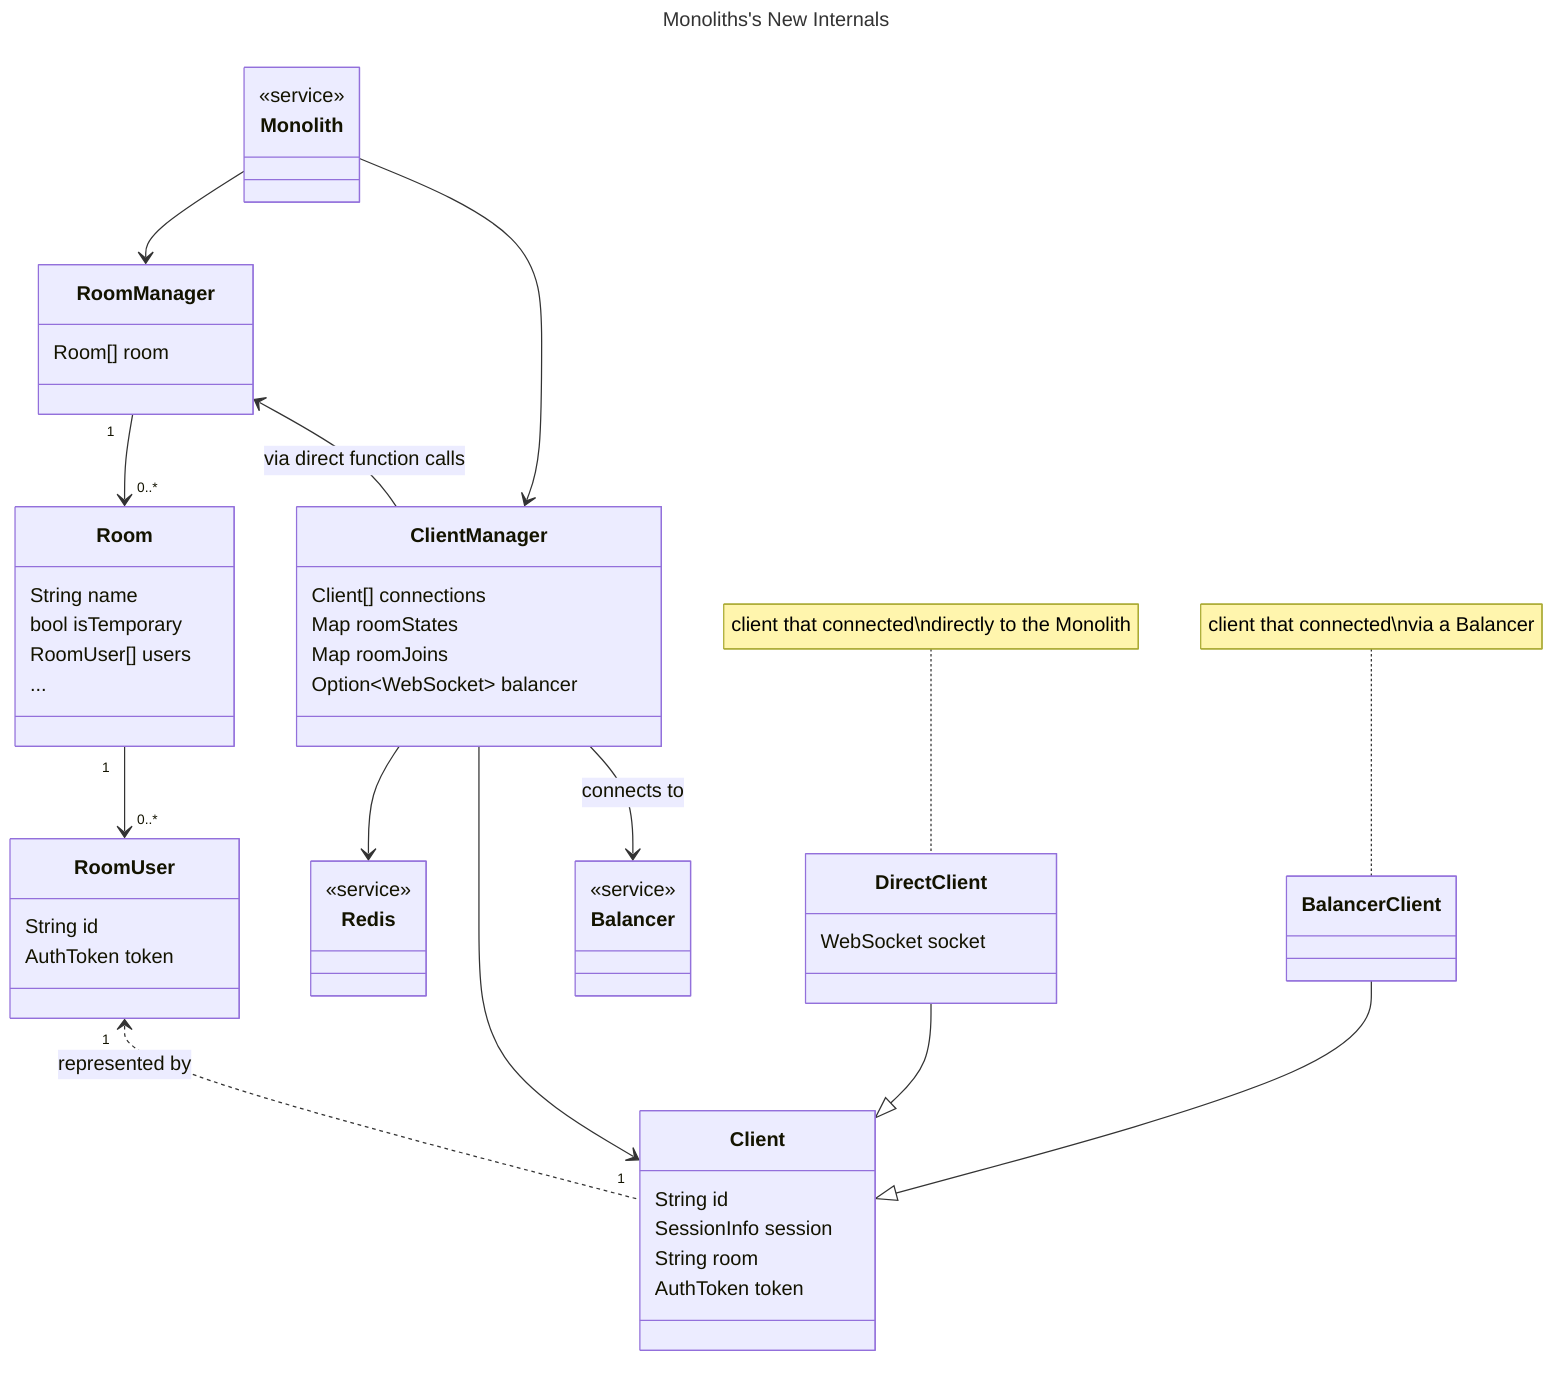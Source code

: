 ---
title: Monoliths's New Internals
---
classDiagram
    class Monolith {
        <<service>>
    }

    Monolith --> RoomManager
    Monolith --> ClientManager

    class Redis {
        <<service>>
    }

    class RoomManager {
        Room[] room
    }

    RoomManager "1" --> "0..*" Room

    class Room {
        String name
        bool isTemporary
        RoomUser[] users
        ...
    }

    class ClientManager {
        Client[] connections
        Map roomStates
        Map roomJoins
        Option~WebSocket~ balancer
    }

    RoomManager <-- ClientManager: via direct function calls
    ClientManager --> Redis

    class Client {
        String id
        SessionInfo session
        String room
        AuthToken token
    }

    ClientManager --> Client

    class RoomUser {
        String id
        AuthToken token
    }

    Room "1" --> "0..*" RoomUser
    RoomUser "1" <.. "1" Client: represented by

    class DirectClient {
        WebSocket socket
    }

    class BalancerClient {
    }

    DirectClient --|> Client
    BalancerClient --|> Client
    note for DirectClient "client that connected\ndirectly to the Monolith"
    note for BalancerClient "client that connected\nvia a Balancer"

    class Balancer {
        <<service>>
    }

    ClientManager --> Balancer: connects to